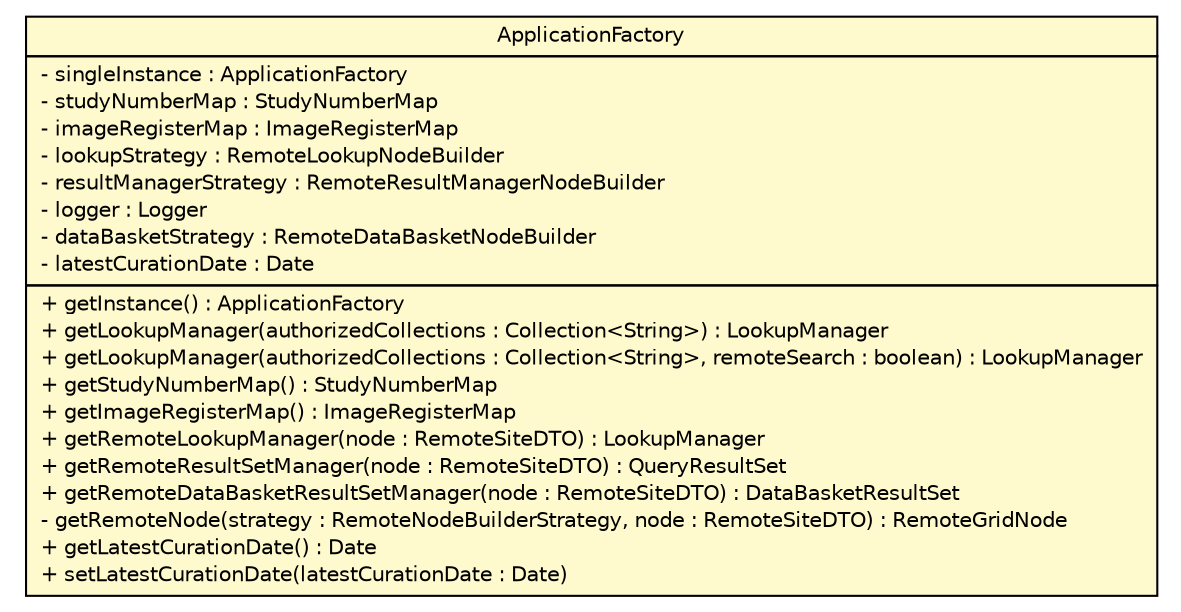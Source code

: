 #!/usr/local/bin/dot
#
# Class diagram 
# Generated by UmlGraph version 4.8 (http://www.spinellis.gr/sw/umlgraph)
#

digraph G {
	edge [fontname="Helvetica",fontsize=10,labelfontname="Helvetica",labelfontsize=10];
	node [fontname="Helvetica",fontsize=10,shape=plaintext];
	// gov.nih.nci.ncia.factories.ApplicationFactory
	c28148 [label=<<table border="0" cellborder="1" cellspacing="0" cellpadding="2" port="p" bgcolor="lemonChiffon" href="./ApplicationFactory.html">
		<tr><td><table border="0" cellspacing="0" cellpadding="1">
			<tr><td> ApplicationFactory </td></tr>
		</table></td></tr>
		<tr><td><table border="0" cellspacing="0" cellpadding="1">
			<tr><td align="left"> - singleInstance : ApplicationFactory </td></tr>
			<tr><td align="left"> - studyNumberMap : StudyNumberMap </td></tr>
			<tr><td align="left"> - imageRegisterMap : ImageRegisterMap </td></tr>
			<tr><td align="left"> - lookupStrategy : RemoteLookupNodeBuilder </td></tr>
			<tr><td align="left"> - resultManagerStrategy : RemoteResultManagerNodeBuilder </td></tr>
			<tr><td align="left"> - logger : Logger </td></tr>
			<tr><td align="left"> - dataBasketStrategy : RemoteDataBasketNodeBuilder </td></tr>
			<tr><td align="left"> - latestCurationDate : Date </td></tr>
		</table></td></tr>
		<tr><td><table border="0" cellspacing="0" cellpadding="1">
			<tr><td align="left"> + getInstance() : ApplicationFactory </td></tr>
			<tr><td align="left"> + getLookupManager(authorizedCollections : Collection&lt;String&gt;) : LookupManager </td></tr>
			<tr><td align="left"> + getLookupManager(authorizedCollections : Collection&lt;String&gt;, remoteSearch : boolean) : LookupManager </td></tr>
			<tr><td align="left"> + getStudyNumberMap() : StudyNumberMap </td></tr>
			<tr><td align="left"> + getImageRegisterMap() : ImageRegisterMap </td></tr>
			<tr><td align="left"> + getRemoteLookupManager(node : RemoteSiteDTO) : LookupManager </td></tr>
			<tr><td align="left"> + getRemoteResultSetManager(node : RemoteSiteDTO) : QueryResultSet </td></tr>
			<tr><td align="left"> + getRemoteDataBasketResultSetManager(node : RemoteSiteDTO) : DataBasketResultSet </td></tr>
			<tr><td align="left"> - getRemoteNode(strategy : RemoteNodeBuilderStrategy, node : RemoteSiteDTO) : RemoteGridNode </td></tr>
			<tr><td align="left"> + getLatestCurationDate() : Date </td></tr>
			<tr><td align="left"> + setLatestCurationDate(latestCurationDate : Date) </td></tr>
		</table></td></tr>
		</table>>, fontname="Helvetica", fontcolor="black", fontsize=10.0];
}

